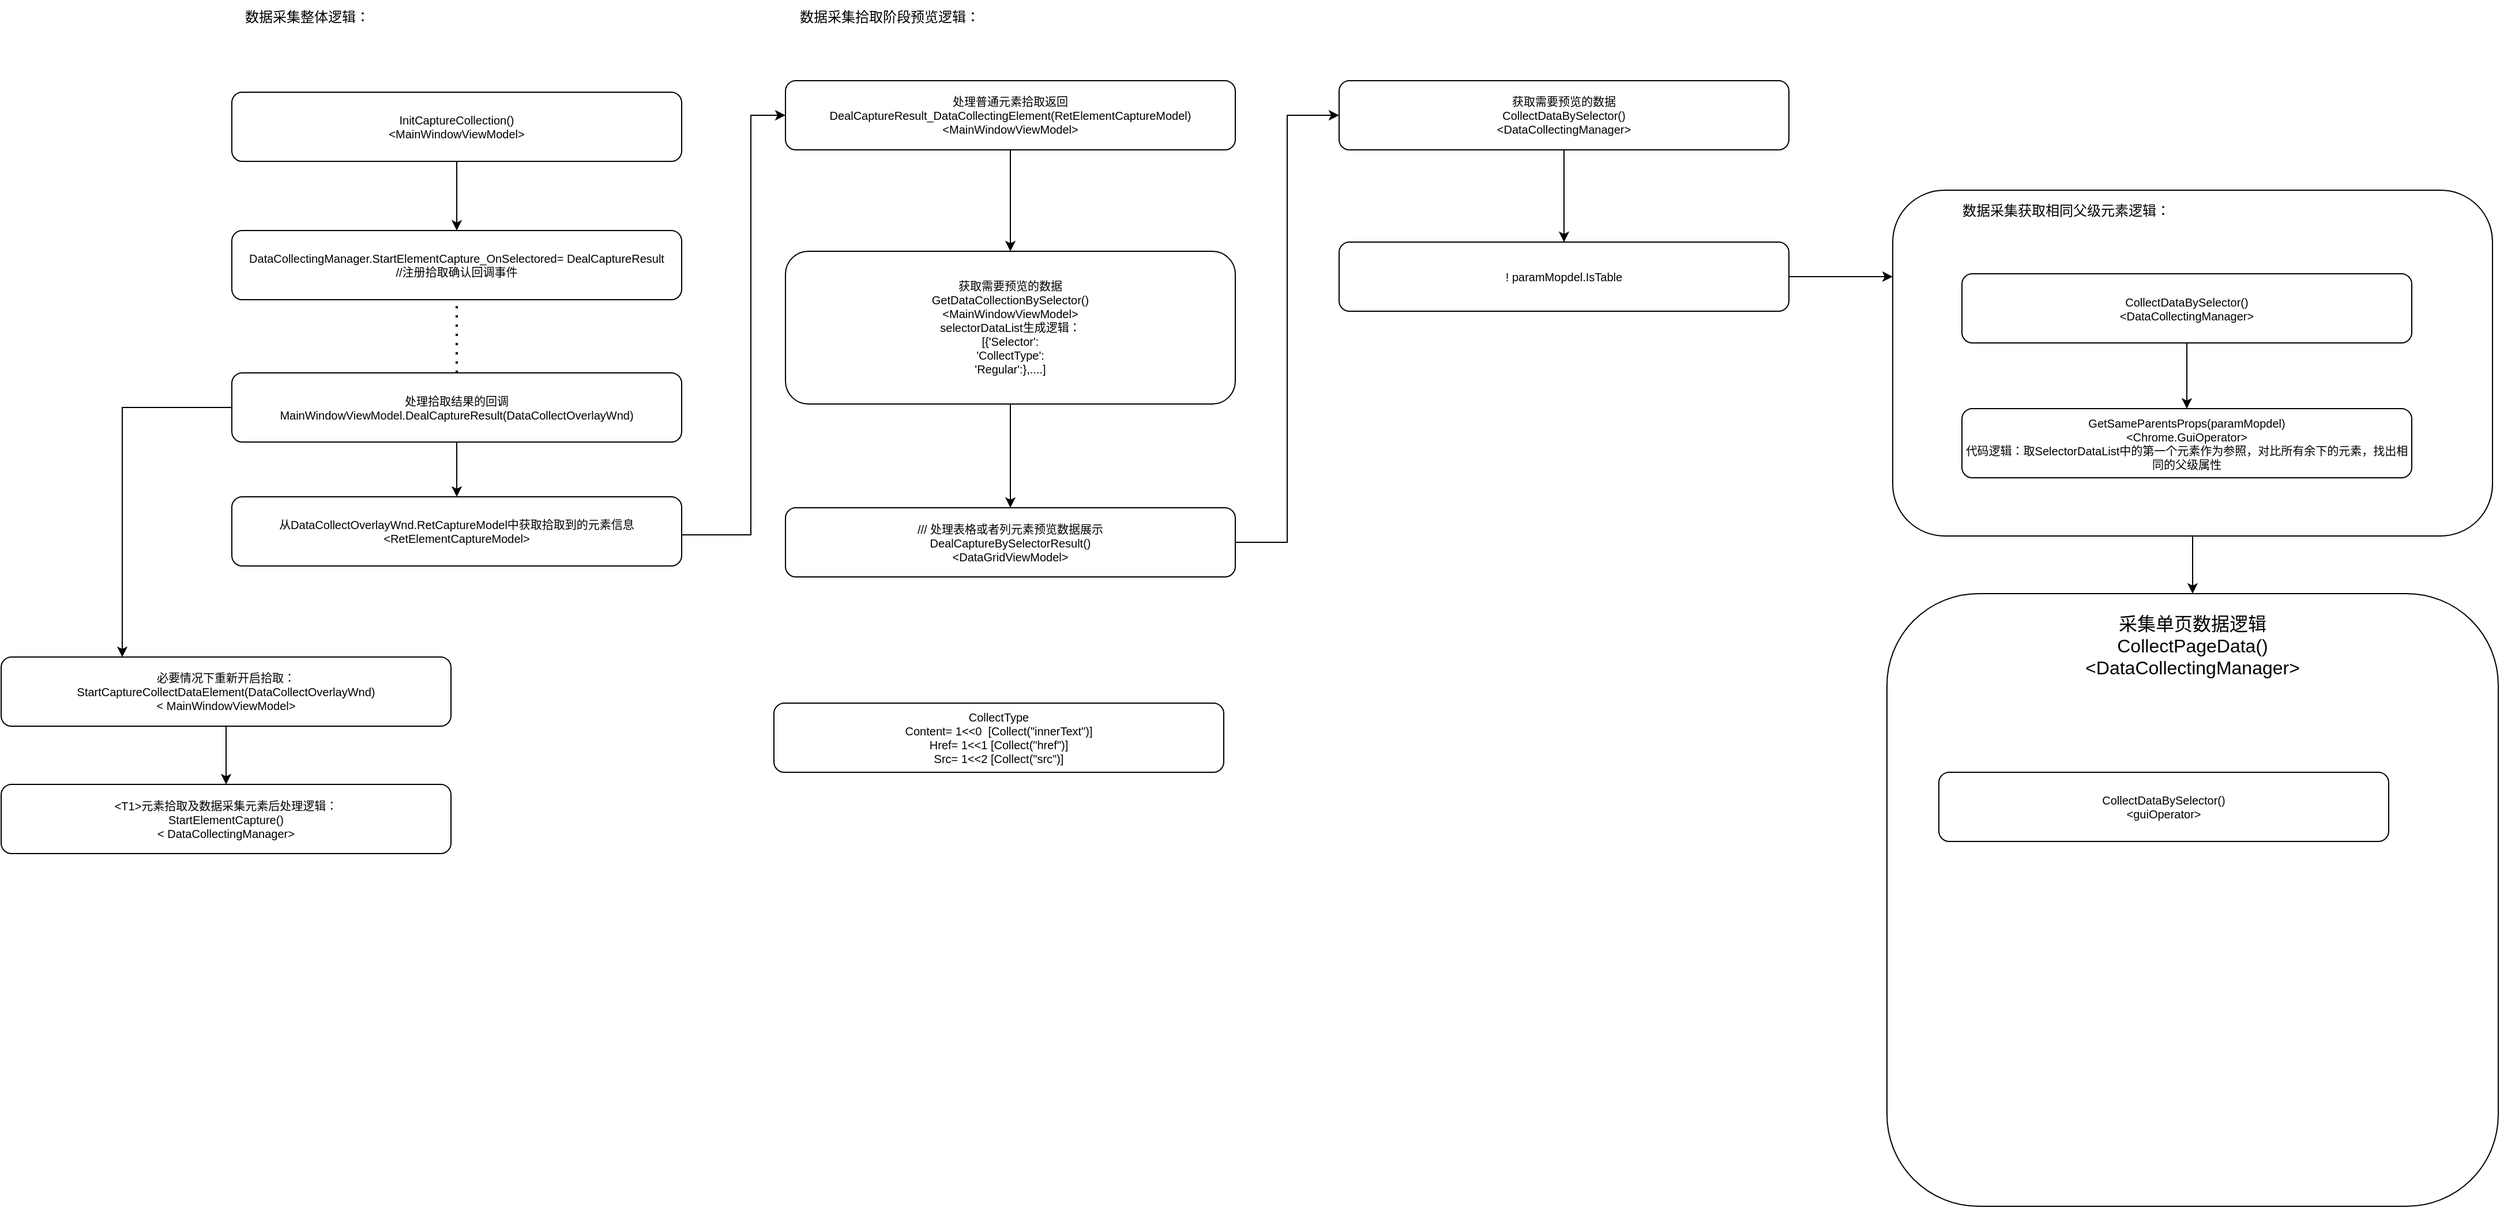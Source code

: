 <mxfile version="21.0.4" type="github"><diagram name="第 1 页" id="MhKRLUgHiytKVn0mvZOD"><mxGraphModel dx="127" dy="-1747" grid="1" gridSize="10" guides="1" tooltips="1" connect="1" arrows="1" fold="1" page="1" pageScale="1" pageWidth="827" pageHeight="1169" math="0" shadow="0"><root><mxCell id="0"/><mxCell id="1" parent="0"/><mxCell id="UR1-eAU5tjseXLnfHTnw-1" style="edgeStyle=orthogonalEdgeStyle;rounded=0;orthogonalLoop=1;jettySize=auto;html=1;fontSize=16;" edge="1" parent="1" source="UR1-eAU5tjseXLnfHTnw-2" target="UR1-eAU5tjseXLnfHTnw-31"><mxGeometry relative="1" as="geometry"/></mxCell><mxCell id="UR1-eAU5tjseXLnfHTnw-2" value="" style="rounded=1;whiteSpace=wrap;html=1;fontSize=10;" vertex="1" parent="1"><mxGeometry x="3190" y="3175" width="520" height="300" as="geometry"/></mxCell><mxCell id="UR1-eAU5tjseXLnfHTnw-3" value="" style="edgeStyle=orthogonalEdgeStyle;rounded=0;orthogonalLoop=1;jettySize=auto;html=1;fontSize=10;" edge="1" parent="1" source="UR1-eAU5tjseXLnfHTnw-5" target="UR1-eAU5tjseXLnfHTnw-7"><mxGeometry relative="1" as="geometry"/></mxCell><mxCell id="UR1-eAU5tjseXLnfHTnw-4" style="edgeStyle=orthogonalEdgeStyle;rounded=0;orthogonalLoop=1;jettySize=auto;html=1;" edge="1" parent="1" source="UR1-eAU5tjseXLnfHTnw-5" target="UR1-eAU5tjseXLnfHTnw-25"><mxGeometry relative="1" as="geometry"><Array as="points"><mxPoint x="1655" y="3364"/></Array></mxGeometry></mxCell><mxCell id="UR1-eAU5tjseXLnfHTnw-5" value="处理拾取结果的回调&lt;br&gt;MainWindowViewModel.DealCaptureResult(DataCollectOverlayWnd)" style="rounded=1;whiteSpace=wrap;html=1;fontSize=10;" vertex="1" parent="1"><mxGeometry x="1750" y="3333.5" width="390" height="60" as="geometry"/></mxCell><mxCell id="UR1-eAU5tjseXLnfHTnw-6" style="edgeStyle=orthogonalEdgeStyle;rounded=0;orthogonalLoop=1;jettySize=auto;html=1;fontSize=16;" edge="1" parent="1" source="UR1-eAU5tjseXLnfHTnw-7" target="UR1-eAU5tjseXLnfHTnw-14"><mxGeometry relative="1" as="geometry"><Array as="points"><mxPoint x="2200" y="3474"/><mxPoint x="2200" y="3110"/></Array></mxGeometry></mxCell><mxCell id="UR1-eAU5tjseXLnfHTnw-7" value="从DataCollectOverlayWnd.RetCaptureModel中获取拾取到的元素信息&lt;br&gt;&amp;lt;RetElementCaptureModel&amp;gt;" style="rounded=1;whiteSpace=wrap;html=1;fontSize=10;" vertex="1" parent="1"><mxGeometry x="1750" y="3441" width="390" height="60" as="geometry"/></mxCell><mxCell id="UR1-eAU5tjseXLnfHTnw-8" style="edgeStyle=none;rounded=0;orthogonalLoop=1;jettySize=auto;html=1;fontSize=12;" edge="1" parent="1" source="UR1-eAU5tjseXLnfHTnw-9" target="UR1-eAU5tjseXLnfHTnw-10"><mxGeometry relative="1" as="geometry"/></mxCell><mxCell id="UR1-eAU5tjseXLnfHTnw-9" value="&lt;span style=&quot;font-size: 10px;&quot;&gt;InitCaptureCollection()&lt;/span&gt;&lt;br&gt;&lt;span style=&quot;font-size: 10px;&quot;&gt;&amp;lt;MainWindowViewModel&lt;/span&gt;&lt;span style=&quot;font-size: 10px;&quot;&gt;&amp;gt;&lt;/span&gt;" style="rounded=1;whiteSpace=wrap;html=1;fontSize=10;" vertex="1" parent="1"><mxGeometry x="1750" y="3090" width="390" height="60" as="geometry"/></mxCell><mxCell id="UR1-eAU5tjseXLnfHTnw-10" value="&lt;span style=&quot;font-size: 10px;&quot;&gt;DataCollectingManager.StartElementCapture_OnSelectored= DealCaptureResult&lt;br&gt;&lt;/span&gt;//注册拾取确认回调事件" style="rounded=1;whiteSpace=wrap;html=1;fontSize=10;" vertex="1" parent="1"><mxGeometry x="1750" y="3210" width="390" height="60" as="geometry"/></mxCell><mxCell id="UR1-eAU5tjseXLnfHTnw-11" value="" style="endArrow=none;dashed=1;html=1;dashPattern=1 3;strokeWidth=2;rounded=0;fontSize=12;" edge="1" parent="1" source="UR1-eAU5tjseXLnfHTnw-5" target="UR1-eAU5tjseXLnfHTnw-10"><mxGeometry width="50" height="50" relative="1" as="geometry"><mxPoint x="1610" y="3411.5" as="sourcePoint"/><mxPoint x="1660" y="3361.5" as="targetPoint"/></mxGeometry></mxCell><mxCell id="UR1-eAU5tjseXLnfHTnw-12" value="数据采集拾取阶段预览逻辑：" style="text;html=1;align=center;verticalAlign=middle;resizable=0;points=[];autosize=1;strokeColor=none;fillColor=none;fontSize=12;" vertex="1" parent="1"><mxGeometry x="2230" y="3010" width="180" height="30" as="geometry"/></mxCell><mxCell id="UR1-eAU5tjseXLnfHTnw-13" style="edgeStyle=orthogonalEdgeStyle;rounded=0;orthogonalLoop=1;jettySize=auto;html=1;fontSize=16;" edge="1" parent="1" source="UR1-eAU5tjseXLnfHTnw-14" target="UR1-eAU5tjseXLnfHTnw-16"><mxGeometry relative="1" as="geometry"/></mxCell><mxCell id="UR1-eAU5tjseXLnfHTnw-14" value="处理普通元素拾取返回 DealCaptureResult_DataCollectingElement(RetElementCaptureModel)&lt;br&gt;&amp;lt;MainWindowViewModel&amp;gt;" style="rounded=1;whiteSpace=wrap;html=1;fontSize=10;" vertex="1" parent="1"><mxGeometry x="2230" y="3080" width="390" height="60" as="geometry"/></mxCell><mxCell id="UR1-eAU5tjseXLnfHTnw-15" style="edgeStyle=orthogonalEdgeStyle;rounded=0;orthogonalLoop=1;jettySize=auto;html=1;fontSize=16;" edge="1" parent="1" source="UR1-eAU5tjseXLnfHTnw-16" target="UR1-eAU5tjseXLnfHTnw-22"><mxGeometry relative="1" as="geometry"/></mxCell><mxCell id="UR1-eAU5tjseXLnfHTnw-16" value="获取需要预览的数据&lt;br&gt;GetDataCollectionBySelector()&lt;br&gt;&amp;lt;MainWindowViewModel&amp;gt;&lt;br&gt;selectorDataList生成逻辑：&lt;br&gt;[{'Selector':&lt;br&gt;'CollectType':&lt;br&gt;'Regular':},....]" style="rounded=1;whiteSpace=wrap;html=1;fontSize=10;" vertex="1" parent="1"><mxGeometry x="2230" y="3228" width="390" height="132.5" as="geometry"/></mxCell><mxCell id="UR1-eAU5tjseXLnfHTnw-17" value="数据采集获取相同父级元素逻辑：" style="text;html=1;align=center;verticalAlign=middle;resizable=0;points=[];autosize=1;strokeColor=none;fillColor=none;fontSize=12;" vertex="1" parent="1"><mxGeometry x="3240" y="3177.5" width="200" height="30" as="geometry"/></mxCell><mxCell id="UR1-eAU5tjseXLnfHTnw-18" style="edgeStyle=none;rounded=0;orthogonalLoop=1;jettySize=auto;html=1;fontSize=12;" edge="1" parent="1" source="UR1-eAU5tjseXLnfHTnw-19" target="UR1-eAU5tjseXLnfHTnw-20"><mxGeometry relative="1" as="geometry"/></mxCell><mxCell id="UR1-eAU5tjseXLnfHTnw-19" value="&lt;span style=&quot;font-size: 10px;&quot;&gt;CollectDataBySelector()&lt;/span&gt;&lt;br&gt;&lt;span style=&quot;font-size: 10px;&quot;&gt;&amp;lt;DataCollectingManager&lt;/span&gt;&lt;span style=&quot;font-size: 10px;&quot;&gt;&amp;gt;&lt;/span&gt;" style="rounded=1;whiteSpace=wrap;html=1;fontSize=10;" vertex="1" parent="1"><mxGeometry x="3250" y="3247.5" width="390" height="60" as="geometry"/></mxCell><mxCell id="UR1-eAU5tjseXLnfHTnw-20" value="&lt;span style=&quot;font-size: 10px;&quot;&gt;GetSameParentsProps(paramMopdel)&lt;/span&gt;&lt;br&gt;&lt;span style=&quot;font-size: 10px;&quot;&gt;&amp;lt;Chrome.GuiOperator&amp;gt;&lt;/span&gt;&lt;br&gt;&lt;span style=&quot;font-size: 10px;&quot;&gt;代码逻辑：取SelectorDataList中的第一个元素作为参照，对比所有余下的元素，找出相同的父级属性&lt;/span&gt;" style="rounded=1;whiteSpace=wrap;html=1;fontSize=10;" vertex="1" parent="1"><mxGeometry x="3250" y="3364.5" width="390" height="60" as="geometry"/></mxCell><mxCell id="UR1-eAU5tjseXLnfHTnw-21" style="edgeStyle=orthogonalEdgeStyle;rounded=0;orthogonalLoop=1;jettySize=auto;html=1;entryX=0;entryY=0.5;entryDx=0;entryDy=0;" edge="1" parent="1" source="UR1-eAU5tjseXLnfHTnw-22" target="UR1-eAU5tjseXLnfHTnw-28"><mxGeometry relative="1" as="geometry"/></mxCell><mxCell id="UR1-eAU5tjseXLnfHTnw-22" value="/// 处理表格或者列元素预览数据展示&lt;br&gt;DealCaptureBySelectorResult()&lt;br&gt;&amp;lt;DataGridViewModel&amp;gt;" style="rounded=1;whiteSpace=wrap;html=1;fontSize=10;" vertex="1" parent="1"><mxGeometry x="2230" y="3450.5" width="390" height="60" as="geometry"/></mxCell><mxCell id="UR1-eAU5tjseXLnfHTnw-23" value="数据采集整体逻辑：" style="text;html=1;align=center;verticalAlign=middle;resizable=0;points=[];autosize=1;strokeColor=none;fillColor=none;fontSize=12;" vertex="1" parent="1"><mxGeometry x="1750" y="3010" width="130" height="30" as="geometry"/></mxCell><mxCell id="UR1-eAU5tjseXLnfHTnw-24" style="edgeStyle=orthogonalEdgeStyle;rounded=0;orthogonalLoop=1;jettySize=auto;html=1;" edge="1" parent="1" source="UR1-eAU5tjseXLnfHTnw-25" target="UR1-eAU5tjseXLnfHTnw-26"><mxGeometry relative="1" as="geometry"/></mxCell><mxCell id="UR1-eAU5tjseXLnfHTnw-25" value="必要情况下重新开启拾取：&lt;br&gt;StartCaptureCollectDataElement(DataCollectOverlayWnd)&lt;br&gt;&amp;lt;&amp;nbsp;MainWindowViewModel&amp;gt;" style="rounded=1;whiteSpace=wrap;html=1;fontSize=10;" vertex="1" parent="1"><mxGeometry x="1550" y="3580" width="390" height="60" as="geometry"/></mxCell><mxCell id="UR1-eAU5tjseXLnfHTnw-26" value="&amp;lt;T1&amp;gt;元素拾取及数据采集元素后处理逻辑：&lt;br&gt;StartElementCapture()&lt;br&gt;&amp;lt;&amp;nbsp;DataCollectingManager&amp;gt;" style="rounded=1;whiteSpace=wrap;html=1;fontSize=10;" vertex="1" parent="1"><mxGeometry x="1550" y="3690.5" width="390" height="60" as="geometry"/></mxCell><mxCell id="UR1-eAU5tjseXLnfHTnw-27" style="edgeStyle=orthogonalEdgeStyle;rounded=0;orthogonalLoop=1;jettySize=auto;html=1;" edge="1" parent="1" source="UR1-eAU5tjseXLnfHTnw-28" target="UR1-eAU5tjseXLnfHTnw-30"><mxGeometry relative="1" as="geometry"/></mxCell><mxCell id="UR1-eAU5tjseXLnfHTnw-28" value="获取需要预览的数据&lt;br&gt;CollectDataBySelector()&lt;br&gt;&amp;lt;DataCollectingManager&amp;gt;" style="rounded=1;whiteSpace=wrap;html=1;fontSize=10;" vertex="1" parent="1"><mxGeometry x="2710" y="3080" width="390" height="60" as="geometry"/></mxCell><mxCell id="UR1-eAU5tjseXLnfHTnw-29" style="edgeStyle=orthogonalEdgeStyle;rounded=0;orthogonalLoop=1;jettySize=auto;html=1;entryX=0;entryY=0.25;entryDx=0;entryDy=0;" edge="1" parent="1" source="UR1-eAU5tjseXLnfHTnw-30" target="UR1-eAU5tjseXLnfHTnw-2"><mxGeometry relative="1" as="geometry"/></mxCell><mxCell id="UR1-eAU5tjseXLnfHTnw-30" value="! paramMopdel.IsTable" style="rounded=1;whiteSpace=wrap;html=1;fontSize=10;" vertex="1" parent="1"><mxGeometry x="2710" y="3220" width="390" height="60" as="geometry"/></mxCell><mxCell id="UR1-eAU5tjseXLnfHTnw-31" value="&lt;font style=&quot;font-size: 16px;&quot;&gt;采集单页数据逻辑&lt;br&gt;CollectPageData()&lt;br&gt;&amp;lt;DataCollectingManager&amp;gt;&lt;br&gt;&lt;br&gt;&lt;br&gt;&lt;br&gt;&lt;br&gt;&lt;br&gt;&lt;br&gt;&lt;br&gt;&lt;br&gt;&lt;br&gt;&lt;br&gt;&lt;br&gt;&lt;br&gt;&lt;br&gt;&lt;br&gt;&lt;br&gt;&lt;br&gt;&lt;br&gt;&lt;br&gt;&lt;br&gt;&lt;br&gt;&lt;br&gt;&lt;br&gt;&lt;br&gt;&lt;/font&gt;" style="rounded=1;whiteSpace=wrap;html=1;fontSize=10;" vertex="1" parent="1"><mxGeometry x="3185" y="3525" width="530" height="531.5" as="geometry"/></mxCell><mxCell id="UR1-eAU5tjseXLnfHTnw-32" value="CollectDataBySelector()&lt;br&gt;&lt;span style=&quot;font-size: 10px;&quot;&gt;&amp;lt;&lt;/span&gt;guiOperator&amp;gt;" style="rounded=1;whiteSpace=wrap;html=1;fontSize=10;" vertex="1" parent="1"><mxGeometry x="3230" y="3680" width="390" height="60" as="geometry"/></mxCell><mxCell id="UR1-eAU5tjseXLnfHTnw-33" value="CollectType&lt;br&gt;Content= 1&amp;lt;&amp;lt;0&amp;nbsp; [Collect(&quot;innerText&quot;)]&lt;br&gt;Href= 1&amp;lt;&amp;lt;1 [Collect(&quot;href&quot;)]&lt;br&gt;Src= 1&amp;lt;&amp;lt;2 [Collect(&quot;src&quot;)]" style="rounded=1;whiteSpace=wrap;html=1;fontSize=10;" vertex="1" parent="1"><mxGeometry x="2220" y="3620" width="390" height="60" as="geometry"/></mxCell></root></mxGraphModel></diagram></mxfile>